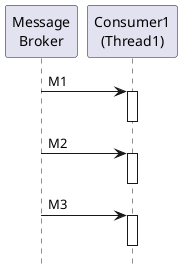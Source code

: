 @startuml
'title Competing Consumers
hide footbox
participant "Message\nBroker" as B
participant "Consumer1\n(Thread1)" as C1
B->C1++: M1
C1--

B->C1++: M2
C1--

B->C1++: M3
C1--
@enduml
